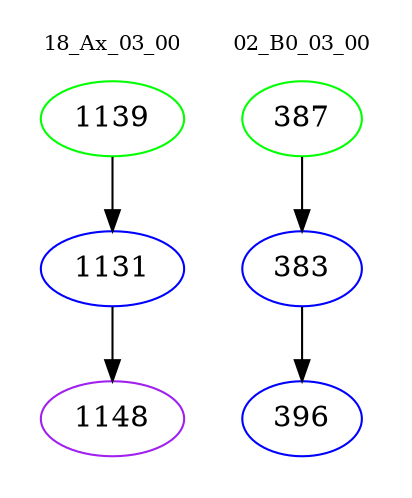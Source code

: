 digraph{
subgraph cluster_0 {
color = white
label = "18_Ax_03_00";
fontsize=10;
T0_1139 [label="1139", color="green"]
T0_1139 -> T0_1131 [color="black"]
T0_1131 [label="1131", color="blue"]
T0_1131 -> T0_1148 [color="black"]
T0_1148 [label="1148", color="purple"]
}
subgraph cluster_1 {
color = white
label = "02_B0_03_00";
fontsize=10;
T1_387 [label="387", color="green"]
T1_387 -> T1_383 [color="black"]
T1_383 [label="383", color="blue"]
T1_383 -> T1_396 [color="black"]
T1_396 [label="396", color="blue"]
}
}
